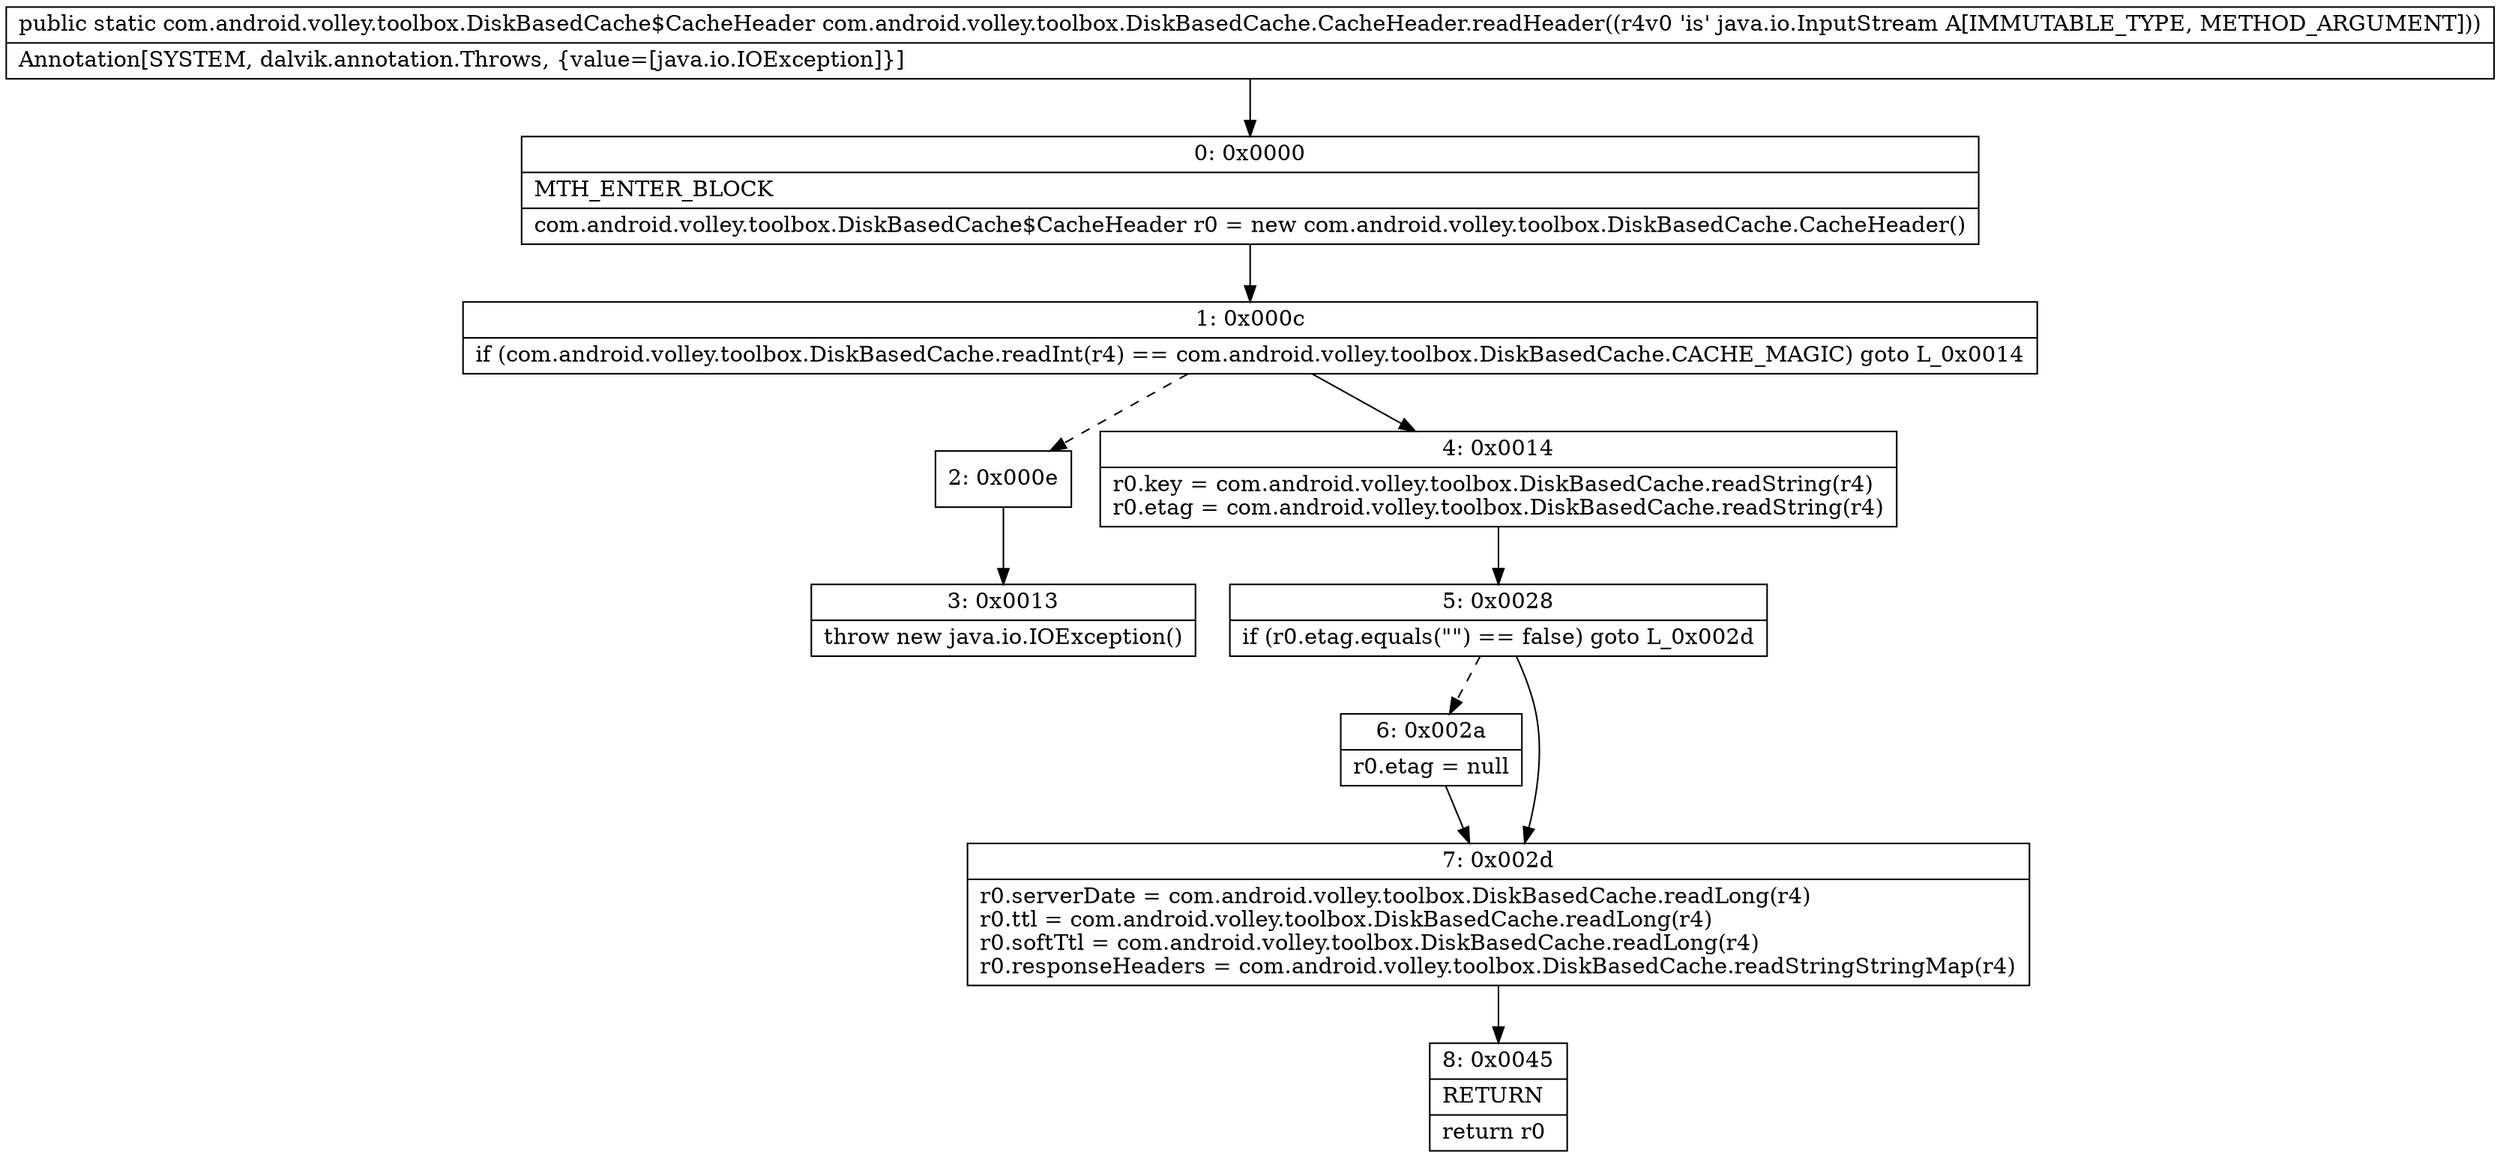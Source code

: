 digraph "CFG forcom.android.volley.toolbox.DiskBasedCache.CacheHeader.readHeader(Ljava\/io\/InputStream;)Lcom\/android\/volley\/toolbox\/DiskBasedCache$CacheHeader;" {
Node_0 [shape=record,label="{0\:\ 0x0000|MTH_ENTER_BLOCK\l|com.android.volley.toolbox.DiskBasedCache$CacheHeader r0 = new com.android.volley.toolbox.DiskBasedCache.CacheHeader()\l}"];
Node_1 [shape=record,label="{1\:\ 0x000c|if (com.android.volley.toolbox.DiskBasedCache.readInt(r4) == com.android.volley.toolbox.DiskBasedCache.CACHE_MAGIC) goto L_0x0014\l}"];
Node_2 [shape=record,label="{2\:\ 0x000e}"];
Node_3 [shape=record,label="{3\:\ 0x0013|throw new java.io.IOException()\l}"];
Node_4 [shape=record,label="{4\:\ 0x0014|r0.key = com.android.volley.toolbox.DiskBasedCache.readString(r4)\lr0.etag = com.android.volley.toolbox.DiskBasedCache.readString(r4)\l}"];
Node_5 [shape=record,label="{5\:\ 0x0028|if (r0.etag.equals(\"\") == false) goto L_0x002d\l}"];
Node_6 [shape=record,label="{6\:\ 0x002a|r0.etag = null\l}"];
Node_7 [shape=record,label="{7\:\ 0x002d|r0.serverDate = com.android.volley.toolbox.DiskBasedCache.readLong(r4)\lr0.ttl = com.android.volley.toolbox.DiskBasedCache.readLong(r4)\lr0.softTtl = com.android.volley.toolbox.DiskBasedCache.readLong(r4)\lr0.responseHeaders = com.android.volley.toolbox.DiskBasedCache.readStringStringMap(r4)\l}"];
Node_8 [shape=record,label="{8\:\ 0x0045|RETURN\l|return r0\l}"];
MethodNode[shape=record,label="{public static com.android.volley.toolbox.DiskBasedCache$CacheHeader com.android.volley.toolbox.DiskBasedCache.CacheHeader.readHeader((r4v0 'is' java.io.InputStream A[IMMUTABLE_TYPE, METHOD_ARGUMENT]))  | Annotation[SYSTEM, dalvik.annotation.Throws, \{value=[java.io.IOException]\}]\l}"];
MethodNode -> Node_0;
Node_0 -> Node_1;
Node_1 -> Node_2[style=dashed];
Node_1 -> Node_4;
Node_2 -> Node_3;
Node_4 -> Node_5;
Node_5 -> Node_6[style=dashed];
Node_5 -> Node_7;
Node_6 -> Node_7;
Node_7 -> Node_8;
}

